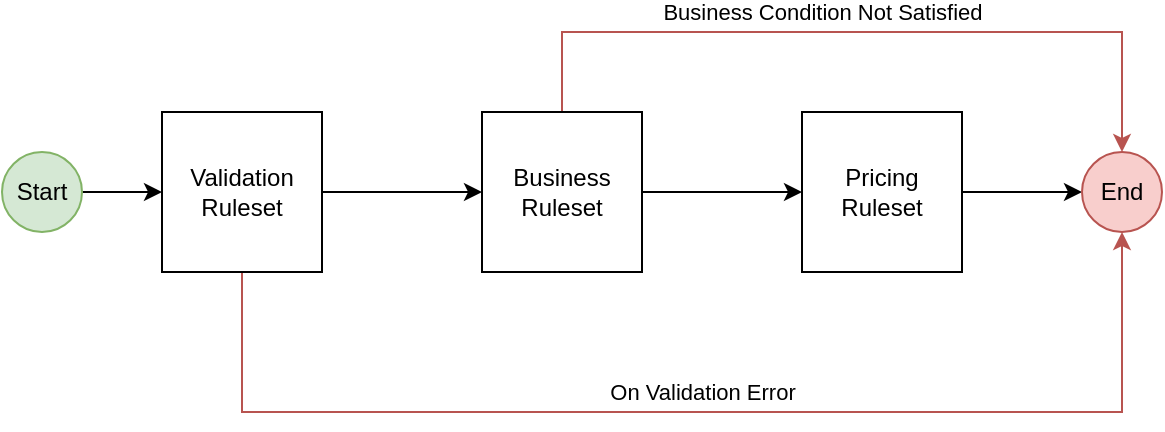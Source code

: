 <mxfile version="24.9.3">
  <diagram name="Page-1" id="7c05Sc43-oVDw9kAf3cm">
    <mxGraphModel dx="1050" dy="502" grid="1" gridSize="10" guides="1" tooltips="1" connect="1" arrows="1" fold="1" page="1" pageScale="1" pageWidth="850" pageHeight="1100" math="0" shadow="0">
      <root>
        <mxCell id="0" />
        <mxCell id="1" parent="0" />
        <mxCell id="peJs3TA2ctf4-6uYTHFE-7" style="edgeStyle=orthogonalEdgeStyle;rounded=0;orthogonalLoop=1;jettySize=auto;html=1;exitX=1;exitY=0.5;exitDx=0;exitDy=0;entryX=0;entryY=0.5;entryDx=0;entryDy=0;" edge="1" parent="1" source="peJs3TA2ctf4-6uYTHFE-1" target="peJs3TA2ctf4-6uYTHFE-2">
          <mxGeometry relative="1" as="geometry" />
        </mxCell>
        <mxCell id="peJs3TA2ctf4-6uYTHFE-10" style="edgeStyle=orthogonalEdgeStyle;rounded=0;orthogonalLoop=1;jettySize=auto;html=1;exitX=0.5;exitY=1;exitDx=0;exitDy=0;entryX=0.5;entryY=1;entryDx=0;entryDy=0;fillColor=#f8cecc;strokeColor=#b85450;" edge="1" parent="1" source="peJs3TA2ctf4-6uYTHFE-1" target="peJs3TA2ctf4-6uYTHFE-5">
          <mxGeometry relative="1" as="geometry">
            <Array as="points">
              <mxPoint x="180" y="310" />
              <mxPoint x="620" y="310" />
            </Array>
          </mxGeometry>
        </mxCell>
        <mxCell id="peJs3TA2ctf4-6uYTHFE-11" value="On Validation Error" style="edgeLabel;html=1;align=center;verticalAlign=middle;resizable=0;points=[];" vertex="1" connectable="0" parent="peJs3TA2ctf4-6uYTHFE-10">
          <mxGeometry x="0.049" y="-4" relative="1" as="geometry">
            <mxPoint x="-15" y="-14" as="offset" />
          </mxGeometry>
        </mxCell>
        <mxCell id="peJs3TA2ctf4-6uYTHFE-1" value="Validation Ruleset" style="whiteSpace=wrap;html=1;aspect=fixed;" vertex="1" parent="1">
          <mxGeometry x="140" y="160" width="80" height="80" as="geometry" />
        </mxCell>
        <mxCell id="peJs3TA2ctf4-6uYTHFE-8" style="edgeStyle=orthogonalEdgeStyle;rounded=0;orthogonalLoop=1;jettySize=auto;html=1;exitX=1;exitY=0.5;exitDx=0;exitDy=0;entryX=0;entryY=0.5;entryDx=0;entryDy=0;" edge="1" parent="1" source="peJs3TA2ctf4-6uYTHFE-2" target="peJs3TA2ctf4-6uYTHFE-4">
          <mxGeometry relative="1" as="geometry" />
        </mxCell>
        <mxCell id="peJs3TA2ctf4-6uYTHFE-13" style="edgeStyle=orthogonalEdgeStyle;rounded=0;orthogonalLoop=1;jettySize=auto;html=1;exitX=0.5;exitY=0;exitDx=0;exitDy=0;entryX=0.5;entryY=0;entryDx=0;entryDy=0;fillColor=#f8cecc;strokeColor=#b85450;" edge="1" parent="1" source="peJs3TA2ctf4-6uYTHFE-2" target="peJs3TA2ctf4-6uYTHFE-5">
          <mxGeometry relative="1" as="geometry">
            <Array as="points">
              <mxPoint x="340" y="120" />
              <mxPoint x="620" y="120" />
            </Array>
          </mxGeometry>
        </mxCell>
        <mxCell id="peJs3TA2ctf4-6uYTHFE-14" value="Business Condition Not Satisfied" style="edgeLabel;html=1;align=center;verticalAlign=middle;resizable=0;points=[];" vertex="1" connectable="0" parent="peJs3TA2ctf4-6uYTHFE-13">
          <mxGeometry x="-0.159" y="-1" relative="1" as="geometry">
            <mxPoint x="10" y="-11" as="offset" />
          </mxGeometry>
        </mxCell>
        <mxCell id="peJs3TA2ctf4-6uYTHFE-2" value="Business Ruleset" style="whiteSpace=wrap;html=1;aspect=fixed;" vertex="1" parent="1">
          <mxGeometry x="300" y="160" width="80" height="80" as="geometry" />
        </mxCell>
        <mxCell id="peJs3TA2ctf4-6uYTHFE-6" style="edgeStyle=orthogonalEdgeStyle;rounded=0;orthogonalLoop=1;jettySize=auto;html=1;exitX=1;exitY=0.5;exitDx=0;exitDy=0;entryX=0;entryY=0.5;entryDx=0;entryDy=0;" edge="1" parent="1" source="peJs3TA2ctf4-6uYTHFE-3" target="peJs3TA2ctf4-6uYTHFE-1">
          <mxGeometry relative="1" as="geometry" />
        </mxCell>
        <mxCell id="peJs3TA2ctf4-6uYTHFE-3" value="Start" style="ellipse;whiteSpace=wrap;html=1;aspect=fixed;fillColor=#d5e8d4;strokeColor=#82b366;" vertex="1" parent="1">
          <mxGeometry x="60" y="180" width="40" height="40" as="geometry" />
        </mxCell>
        <mxCell id="peJs3TA2ctf4-6uYTHFE-9" style="edgeStyle=orthogonalEdgeStyle;rounded=0;orthogonalLoop=1;jettySize=auto;html=1;exitX=1;exitY=0.5;exitDx=0;exitDy=0;entryX=0;entryY=0.5;entryDx=0;entryDy=0;" edge="1" parent="1" source="peJs3TA2ctf4-6uYTHFE-4" target="peJs3TA2ctf4-6uYTHFE-5">
          <mxGeometry relative="1" as="geometry" />
        </mxCell>
        <mxCell id="peJs3TA2ctf4-6uYTHFE-4" value="Pricing Ruleset" style="whiteSpace=wrap;html=1;aspect=fixed;" vertex="1" parent="1">
          <mxGeometry x="460" y="160" width="80" height="80" as="geometry" />
        </mxCell>
        <mxCell id="peJs3TA2ctf4-6uYTHFE-5" value="End" style="ellipse;whiteSpace=wrap;html=1;aspect=fixed;fillColor=#f8cecc;strokeColor=#b85450;" vertex="1" parent="1">
          <mxGeometry x="600" y="180" width="40" height="40" as="geometry" />
        </mxCell>
      </root>
    </mxGraphModel>
  </diagram>
</mxfile>
